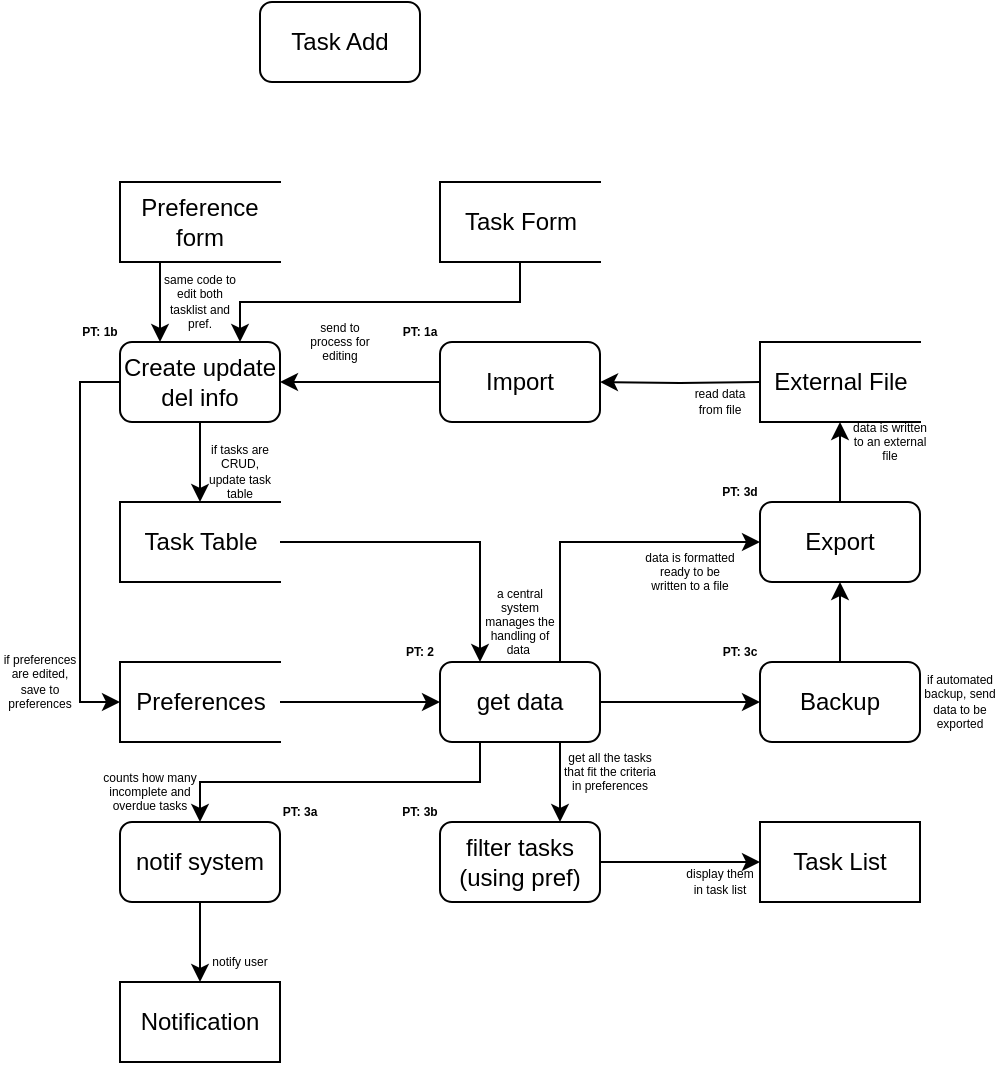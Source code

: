 <mxfile version="13.7.3" type="device" pages="3"><diagram id="KZTr47p-rLABjT9f-_iP" name="LVL 0 DFD"><mxGraphModel dx="1185" dy="685" grid="1" gridSize="10" guides="1" tooltips="1" connect="1" arrows="1" fold="1" page="1" pageScale="1" pageWidth="1169" pageHeight="827" math="0" shadow="0"><root><mxCell id="0"/><mxCell id="1" parent="0"/><mxCell id="02J-jn5iGB4mwU578FM8-1" value="Task List" style="rounded=0;whiteSpace=wrap;html=1;" parent="1" vertex="1"><mxGeometry x="520" y="520" width="80" height="40" as="geometry"/></mxCell><mxCell id="02J-jn5iGB4mwU578FM8-17" style="edgeStyle=orthogonalEdgeStyle;rounded=0;orthogonalLoop=1;jettySize=auto;html=1;" parent="1" source="02J-jn5iGB4mwU578FM8-4" target="02J-jn5iGB4mwU578FM8-16" edge="1"><mxGeometry relative="1" as="geometry"><Array as="points"/></mxGeometry></mxCell><mxCell id="02J-jn5iGB4mwU578FM8-4" value="Preferences" style="html=1;dashed=0;whitespace=wrap;shape=partialRectangle;right=0;" parent="1" vertex="1"><mxGeometry x="200" y="440" width="80" height="40" as="geometry"/></mxCell><mxCell id="02J-jn5iGB4mwU578FM8-18" style="edgeStyle=orthogonalEdgeStyle;rounded=0;orthogonalLoop=1;jettySize=auto;html=1;" parent="1" source="02J-jn5iGB4mwU578FM8-5" target="02J-jn5iGB4mwU578FM8-16" edge="1"><mxGeometry relative="1" as="geometry"><Array as="points"><mxPoint x="380" y="380"/></Array></mxGeometry></mxCell><mxCell id="02J-jn5iGB4mwU578FM8-5" value="Task Table" style="html=1;dashed=0;whitespace=wrap;shape=partialRectangle;right=0;" parent="1" vertex="1"><mxGeometry x="200" y="360" width="80" height="40" as="geometry"/></mxCell><mxCell id="02J-jn5iGB4mwU578FM8-6" value="External File" style="html=1;dashed=0;whitespace=wrap;shape=partialRectangle;right=0;" parent="1" vertex="1"><mxGeometry x="520" y="280" width="80" height="40" as="geometry"/></mxCell><mxCell id="02J-jn5iGB4mwU578FM8-14" style="edgeStyle=orthogonalEdgeStyle;rounded=0;orthogonalLoop=1;jettySize=auto;html=1;" parent="1" source="02J-jn5iGB4mwU578FM8-7" target="02J-jn5iGB4mwU578FM8-6" edge="1"><mxGeometry relative="1" as="geometry"/></mxCell><mxCell id="02J-jn5iGB4mwU578FM8-7" value="Export" style="rounded=1;whiteSpace=wrap;html=1;" parent="1" vertex="1"><mxGeometry x="520" y="360" width="80" height="40" as="geometry"/></mxCell><mxCell id="02J-jn5iGB4mwU578FM8-13" style="edgeStyle=orthogonalEdgeStyle;rounded=0;orthogonalLoop=1;jettySize=auto;html=1;entryX=0.5;entryY=1;entryDx=0;entryDy=0;" parent="1" source="02J-jn5iGB4mwU578FM8-8" target="02J-jn5iGB4mwU578FM8-7" edge="1"><mxGeometry relative="1" as="geometry"/></mxCell><mxCell id="02J-jn5iGB4mwU578FM8-8" value="Backup" style="rounded=1;whiteSpace=wrap;html=1;" parent="1" vertex="1"><mxGeometry x="520" y="440" width="80" height="40" as="geometry"/></mxCell><mxCell id="02J-jn5iGB4mwU578FM8-24" style="edgeStyle=orthogonalEdgeStyle;rounded=0;orthogonalLoop=1;jettySize=auto;html=1;entryX=1;entryY=0.5;entryDx=0;entryDy=0;" parent="1" target="moDCXTBprCDwr7Lc-5WN-25" edge="1"><mxGeometry relative="1" as="geometry"><mxPoint x="520" y="300" as="sourcePoint"/></mxGeometry></mxCell><mxCell id="02J-jn5iGB4mwU578FM8-19" style="edgeStyle=orthogonalEdgeStyle;rounded=0;orthogonalLoop=1;jettySize=auto;html=1;" parent="1" source="02J-jn5iGB4mwU578FM8-16" target="02J-jn5iGB4mwU578FM8-7" edge="1"><mxGeometry relative="1" as="geometry"><Array as="points"><mxPoint x="420" y="380"/></Array></mxGeometry></mxCell><mxCell id="02J-jn5iGB4mwU578FM8-20" style="edgeStyle=orthogonalEdgeStyle;rounded=0;orthogonalLoop=1;jettySize=auto;html=1;" parent="1" source="02J-jn5iGB4mwU578FM8-16" target="02J-jn5iGB4mwU578FM8-8" edge="1"><mxGeometry relative="1" as="geometry"><Array as="points"><mxPoint x="420" y="460"/></Array></mxGeometry></mxCell><mxCell id="02J-jn5iGB4mwU578FM8-26" style="edgeStyle=orthogonalEdgeStyle;rounded=0;orthogonalLoop=1;jettySize=auto;html=1;" parent="1" source="02J-jn5iGB4mwU578FM8-16" target="02J-jn5iGB4mwU578FM8-25" edge="1"><mxGeometry relative="1" as="geometry"><Array as="points"><mxPoint x="420" y="500"/><mxPoint x="420" y="500"/></Array></mxGeometry></mxCell><mxCell id="02J-jn5iGB4mwU578FM8-42" style="edgeStyle=orthogonalEdgeStyle;rounded=0;orthogonalLoop=1;jettySize=auto;html=1;" parent="1" source="02J-jn5iGB4mwU578FM8-16" target="02J-jn5iGB4mwU578FM8-30" edge="1"><mxGeometry relative="1" as="geometry"><Array as="points"><mxPoint x="380" y="500"/><mxPoint x="240" y="500"/></Array></mxGeometry></mxCell><mxCell id="02J-jn5iGB4mwU578FM8-16" value="get data" style="rounded=1;whiteSpace=wrap;html=1;" parent="1" vertex="1"><mxGeometry x="360" y="440" width="80" height="40" as="geometry"/></mxCell><mxCell id="02J-jn5iGB4mwU578FM8-22" style="edgeStyle=orthogonalEdgeStyle;rounded=0;orthogonalLoop=1;jettySize=auto;html=1;" parent="1" source="02J-jn5iGB4mwU578FM8-21" target="02J-jn5iGB4mwU578FM8-4" edge="1"><mxGeometry relative="1" as="geometry"><Array as="points"><mxPoint x="180" y="300"/><mxPoint x="180" y="460"/></Array></mxGeometry></mxCell><mxCell id="02J-jn5iGB4mwU578FM8-23" style="edgeStyle=orthogonalEdgeStyle;rounded=0;orthogonalLoop=1;jettySize=auto;html=1;" parent="1" source="02J-jn5iGB4mwU578FM8-21" target="02J-jn5iGB4mwU578FM8-5" edge="1"><mxGeometry relative="1" as="geometry"/></mxCell><mxCell id="02J-jn5iGB4mwU578FM8-21" value="Create update del info" style="rounded=1;whiteSpace=wrap;html=1;" parent="1" vertex="1"><mxGeometry x="200" y="280" width="80" height="40" as="geometry"/></mxCell><mxCell id="02J-jn5iGB4mwU578FM8-27" style="edgeStyle=orthogonalEdgeStyle;rounded=0;orthogonalLoop=1;jettySize=auto;html=1;" parent="1" source="02J-jn5iGB4mwU578FM8-25" target="02J-jn5iGB4mwU578FM8-1" edge="1"><mxGeometry relative="1" as="geometry"/></mxCell><mxCell id="02J-jn5iGB4mwU578FM8-25" value="filter tasks (using pref)" style="rounded=1;whiteSpace=wrap;html=1;" parent="1" vertex="1"><mxGeometry x="360" y="520" width="80" height="40" as="geometry"/></mxCell><mxCell id="02J-jn5iGB4mwU578FM8-28" value="Notification" style="rounded=0;whiteSpace=wrap;html=1;" parent="1" vertex="1"><mxGeometry x="200" y="600" width="80" height="40" as="geometry"/></mxCell><mxCell id="02J-jn5iGB4mwU578FM8-32" style="edgeStyle=orthogonalEdgeStyle;rounded=0;orthogonalLoop=1;jettySize=auto;html=1;" parent="1" source="02J-jn5iGB4mwU578FM8-30" target="02J-jn5iGB4mwU578FM8-28" edge="1"><mxGeometry relative="1" as="geometry"/></mxCell><mxCell id="02J-jn5iGB4mwU578FM8-30" value="notif system" style="rounded=1;whiteSpace=wrap;html=1;" parent="1" vertex="1"><mxGeometry x="200" y="520" width="80" height="40" as="geometry"/></mxCell><mxCell id="02J-jn5iGB4mwU578FM8-35" value="Task Add" style="rounded=1;whiteSpace=wrap;html=1;" parent="1" vertex="1"><mxGeometry x="270" y="110" width="80" height="40" as="geometry"/></mxCell><mxCell id="02J-jn5iGB4mwU578FM8-46" style="edgeStyle=orthogonalEdgeStyle;rounded=0;orthogonalLoop=1;jettySize=auto;html=1;" parent="1" source="02J-jn5iGB4mwU578FM8-38" target="02J-jn5iGB4mwU578FM8-21" edge="1"><mxGeometry relative="1" as="geometry"><Array as="points"><mxPoint x="220" y="260"/><mxPoint x="220" y="260"/></Array></mxGeometry></mxCell><mxCell id="02J-jn5iGB4mwU578FM8-38" value="Preference form" style="html=1;dashed=0;whitespace=wrap;shape=partialRectangle;right=0;whiteSpace=wrap;" parent="1" vertex="1"><mxGeometry x="200" y="200" width="80" height="40" as="geometry"/></mxCell><mxCell id="02J-jn5iGB4mwU578FM8-45" style="edgeStyle=orthogonalEdgeStyle;rounded=0;orthogonalLoop=1;jettySize=auto;html=1;" parent="1" source="02J-jn5iGB4mwU578FM8-43" target="02J-jn5iGB4mwU578FM8-21" edge="1"><mxGeometry relative="1" as="geometry"><Array as="points"><mxPoint x="400" y="260"/><mxPoint x="260" y="260"/></Array></mxGeometry></mxCell><mxCell id="02J-jn5iGB4mwU578FM8-43" value="Task Form" style="html=1;dashed=0;whitespace=wrap;shape=partialRectangle;right=0;" parent="1" vertex="1"><mxGeometry x="360" y="200" width="80" height="40" as="geometry"/></mxCell><mxCell id="moDCXTBprCDwr7Lc-5WN-1" value="same code to edit both tasklist and pref." style="text;html=1;strokeColor=none;fillColor=none;align=center;verticalAlign=middle;whiteSpace=wrap;rounded=0;fontSize=6;" vertex="1" parent="1"><mxGeometry x="220" y="240" width="40" height="40" as="geometry"/></mxCell><mxCell id="moDCXTBprCDwr7Lc-5WN-2" value="if preferences are edited, save to preferences" style="text;html=1;strokeColor=none;fillColor=none;align=center;verticalAlign=middle;whiteSpace=wrap;rounded=0;fontSize=6;" vertex="1" parent="1"><mxGeometry x="140" y="440" width="40" height="20" as="geometry"/></mxCell><mxCell id="moDCXTBprCDwr7Lc-5WN-3" value="if tasks are CRUD, update task table" style="text;html=1;strokeColor=none;fillColor=none;align=center;verticalAlign=middle;whiteSpace=wrap;rounded=0;fontSize=6;" vertex="1" parent="1"><mxGeometry x="240" y="330" width="40" height="30" as="geometry"/></mxCell><mxCell id="moDCXTBprCDwr7Lc-5WN-4" value="a central system manages the handling of data&amp;nbsp;" style="text;html=1;strokeColor=none;fillColor=none;align=center;verticalAlign=middle;whiteSpace=wrap;rounded=0;fontSize=6;" vertex="1" parent="1"><mxGeometry x="380" y="400" width="40" height="40" as="geometry"/></mxCell><mxCell id="moDCXTBprCDwr7Lc-5WN-5" value="read data from file" style="text;html=1;strokeColor=none;fillColor=none;align=center;verticalAlign=middle;whiteSpace=wrap;rounded=0;fontSize=6;" vertex="1" parent="1"><mxGeometry x="480" y="300" width="40" height="20" as="geometry"/></mxCell><mxCell id="moDCXTBprCDwr7Lc-5WN-6" value="send to process for editing" style="text;html=1;strokeColor=none;fillColor=none;align=center;verticalAlign=middle;whiteSpace=wrap;rounded=0;fontSize=6;" vertex="1" parent="1"><mxGeometry x="290" y="270" width="40" height="20" as="geometry"/></mxCell><mxCell id="moDCXTBprCDwr7Lc-5WN-7" value="if automated backup, send data to be exported" style="text;html=1;strokeColor=none;fillColor=none;align=center;verticalAlign=middle;whiteSpace=wrap;rounded=0;fontSize=6;" vertex="1" parent="1"><mxGeometry x="600" y="450" width="40" height="20" as="geometry"/></mxCell><mxCell id="moDCXTBprCDwr7Lc-5WN-8" value="data is written to an external file" style="text;html=1;strokeColor=none;fillColor=none;align=center;verticalAlign=middle;whiteSpace=wrap;rounded=0;fontSize=6;" vertex="1" parent="1"><mxGeometry x="565" y="320" width="40" height="20" as="geometry"/></mxCell><mxCell id="moDCXTBprCDwr7Lc-5WN-9" value="data is formatted ready to be written to a file" style="text;html=1;strokeColor=none;fillColor=none;align=center;verticalAlign=middle;whiteSpace=wrap;rounded=0;fontSize=6;" vertex="1" parent="1"><mxGeometry x="460" y="380" width="50" height="30" as="geometry"/></mxCell><mxCell id="moDCXTBprCDwr7Lc-5WN-10" value="get all the tasks that fit the criteria in preferences" style="text;html=1;strokeColor=none;fillColor=none;align=center;verticalAlign=middle;whiteSpace=wrap;rounded=0;fontSize=6;" vertex="1" parent="1"><mxGeometry x="420" y="480" width="50" height="30" as="geometry"/></mxCell><mxCell id="moDCXTBprCDwr7Lc-5WN-11" value="display them in task list" style="text;html=1;strokeColor=none;fillColor=none;align=center;verticalAlign=middle;whiteSpace=wrap;rounded=0;fontSize=6;" vertex="1" parent="1"><mxGeometry x="480" y="540" width="40" height="20" as="geometry"/></mxCell><mxCell id="moDCXTBprCDwr7Lc-5WN-12" value="counts how many incomplete and overdue tasks" style="text;html=1;strokeColor=none;fillColor=none;align=center;verticalAlign=middle;whiteSpace=wrap;rounded=0;fontSize=6;" vertex="1" parent="1"><mxGeometry x="190" y="490" width="50" height="30" as="geometry"/></mxCell><mxCell id="moDCXTBprCDwr7Lc-5WN-13" value="notify user" style="text;html=1;strokeColor=none;fillColor=none;align=center;verticalAlign=middle;whiteSpace=wrap;rounded=0;fontSize=6;" vertex="1" parent="1"><mxGeometry x="240" y="580" width="40" height="20" as="geometry"/></mxCell><mxCell id="moDCXTBprCDwr7Lc-5WN-18" value="PT: 1b" style="text;html=1;strokeColor=none;fillColor=none;align=center;verticalAlign=middle;whiteSpace=wrap;rounded=0;fontSize=6;fontStyle=1" vertex="1" parent="1"><mxGeometry x="180" y="270" width="20" height="10" as="geometry"/></mxCell><mxCell id="moDCXTBprCDwr7Lc-5WN-19" value="PT: 2" style="text;html=1;strokeColor=none;fillColor=none;align=center;verticalAlign=middle;whiteSpace=wrap;rounded=0;fontSize=6;fontStyle=1" vertex="1" parent="1"><mxGeometry x="340" y="430" width="20" height="10" as="geometry"/></mxCell><mxCell id="moDCXTBprCDwr7Lc-5WN-20" value="PT: 3a" style="text;html=1;strokeColor=none;fillColor=none;align=center;verticalAlign=middle;whiteSpace=wrap;rounded=0;fontSize=6;fontStyle=1" vertex="1" parent="1"><mxGeometry x="280" y="510" width="20" height="10" as="geometry"/></mxCell><mxCell id="moDCXTBprCDwr7Lc-5WN-22" value="PT: 3b" style="text;html=1;strokeColor=none;fillColor=none;align=center;verticalAlign=middle;whiteSpace=wrap;rounded=0;fontSize=6;fontStyle=1" vertex="1" parent="1"><mxGeometry x="340" y="510" width="20" height="10" as="geometry"/></mxCell><mxCell id="moDCXTBprCDwr7Lc-5WN-23" value="PT: 3c" style="text;html=1;strokeColor=none;fillColor=none;align=center;verticalAlign=middle;whiteSpace=wrap;rounded=0;fontSize=6;fontStyle=1" vertex="1" parent="1"><mxGeometry x="500" y="430" width="20" height="10" as="geometry"/></mxCell><mxCell id="moDCXTBprCDwr7Lc-5WN-24" value="PT: 3d" style="text;html=1;strokeColor=none;fillColor=none;align=center;verticalAlign=middle;whiteSpace=wrap;rounded=0;fontSize=6;fontStyle=1" vertex="1" parent="1"><mxGeometry x="500" y="350" width="20" height="10" as="geometry"/></mxCell><mxCell id="moDCXTBprCDwr7Lc-5WN-26" style="edgeStyle=orthogonalEdgeStyle;rounded=0;orthogonalLoop=1;jettySize=auto;html=1;fontSize=6;" edge="1" parent="1" source="moDCXTBprCDwr7Lc-5WN-25" target="02J-jn5iGB4mwU578FM8-21"><mxGeometry relative="1" as="geometry"/></mxCell><mxCell id="moDCXTBprCDwr7Lc-5WN-25" value="Import" style="rounded=1;whiteSpace=wrap;html=1;" vertex="1" parent="1"><mxGeometry x="360" y="280" width="80" height="40" as="geometry"/></mxCell><mxCell id="moDCXTBprCDwr7Lc-5WN-27" value="PT: 1a" style="text;html=1;strokeColor=none;fillColor=none;align=center;verticalAlign=middle;whiteSpace=wrap;rounded=0;fontSize=6;fontStyle=1" vertex="1" parent="1"><mxGeometry x="340" y="270" width="20" height="10" as="geometry"/></mxCell></root></mxGraphModel></diagram><diagram id="NIRPNB8PT5gueSveXbQL" name="ERD"><mxGraphModel dx="569" dy="329" grid="1" gridSize="10" guides="1" tooltips="1" connect="1" arrows="1" fold="1" page="1" pageScale="1" pageWidth="827" pageHeight="1169" math="0" shadow="0"><root><mxCell id="13RR4pm06PNflXwIJtMX-0"/><mxCell id="13RR4pm06PNflXwIJtMX-1" parent="13RR4pm06PNflXwIJtMX-0"/><mxCell id="LeFr3DsinTll0sM6ayLX-0" value="Task" style="rounded=0;whiteSpace=wrap;html=1;" vertex="1" parent="13RR4pm06PNflXwIJtMX-1"><mxGeometry x="400" y="120" width="80" height="40" as="geometry"/></mxCell><mxCell id="LeFr3DsinTll0sM6ayLX-1" value="Task List" style="rounded=0;whiteSpace=wrap;html=1;" vertex="1" parent="13RR4pm06PNflXwIJtMX-1"><mxGeometry x="240" y="160" width="80" height="40" as="geometry"/></mxCell><mxCell id="LeFr3DsinTll0sM6ayLX-2" value="Preferences" style="rounded=0;whiteSpace=wrap;html=1;" vertex="1" parent="13RR4pm06PNflXwIJtMX-1"><mxGeometry x="400" y="200" width="80" height="40" as="geometry"/></mxCell><mxCell id="q9y4SbRAz9lKT8-awewA-0" value="" style="edgeStyle=entityRelationEdgeStyle;fontSize=12;html=1;endArrow=ERmandOne;startArrow=ERmandOne;exitX=1;exitY=0.75;exitDx=0;exitDy=0;" edge="1" parent="13RR4pm06PNflXwIJtMX-1" source="LeFr3DsinTll0sM6ayLX-1" target="LeFr3DsinTll0sM6ayLX-2"><mxGeometry width="100" height="100" relative="1" as="geometry"><mxPoint x="380" y="210" as="sourcePoint"/><mxPoint x="480" y="110" as="targetPoint"/></mxGeometry></mxCell><mxCell id="q9y4SbRAz9lKT8-awewA-1" value="" style="edgeStyle=entityRelationEdgeStyle;fontSize=12;html=1;endArrow=ERoneToMany;exitX=1;exitY=0.25;exitDx=0;exitDy=0;" edge="1" parent="13RR4pm06PNflXwIJtMX-1" source="LeFr3DsinTll0sM6ayLX-1" target="LeFr3DsinTll0sM6ayLX-0"><mxGeometry width="100" height="100" relative="1" as="geometry"><mxPoint x="370" y="210" as="sourcePoint"/><mxPoint x="470" y="110" as="targetPoint"/></mxGeometry></mxCell></root></mxGraphModel></diagram><diagram id="U3ol1uX9XeysxRa6ijPM" name="Flowchart (Create)"><mxGraphModel dx="1422" dy="822" grid="1" gridSize="10" guides="1" tooltips="1" connect="1" arrows="1" fold="1" page="1" pageScale="1" pageWidth="1169" pageHeight="827" math="0" shadow="0"><root><mxCell id="rXgtAP7iyfc5EQp2I0qu-0"/><mxCell id="rXgtAP7iyfc5EQp2I0qu-1" parent="rXgtAP7iyfc5EQp2I0qu-0"/></root></mxGraphModel></diagram></mxfile>